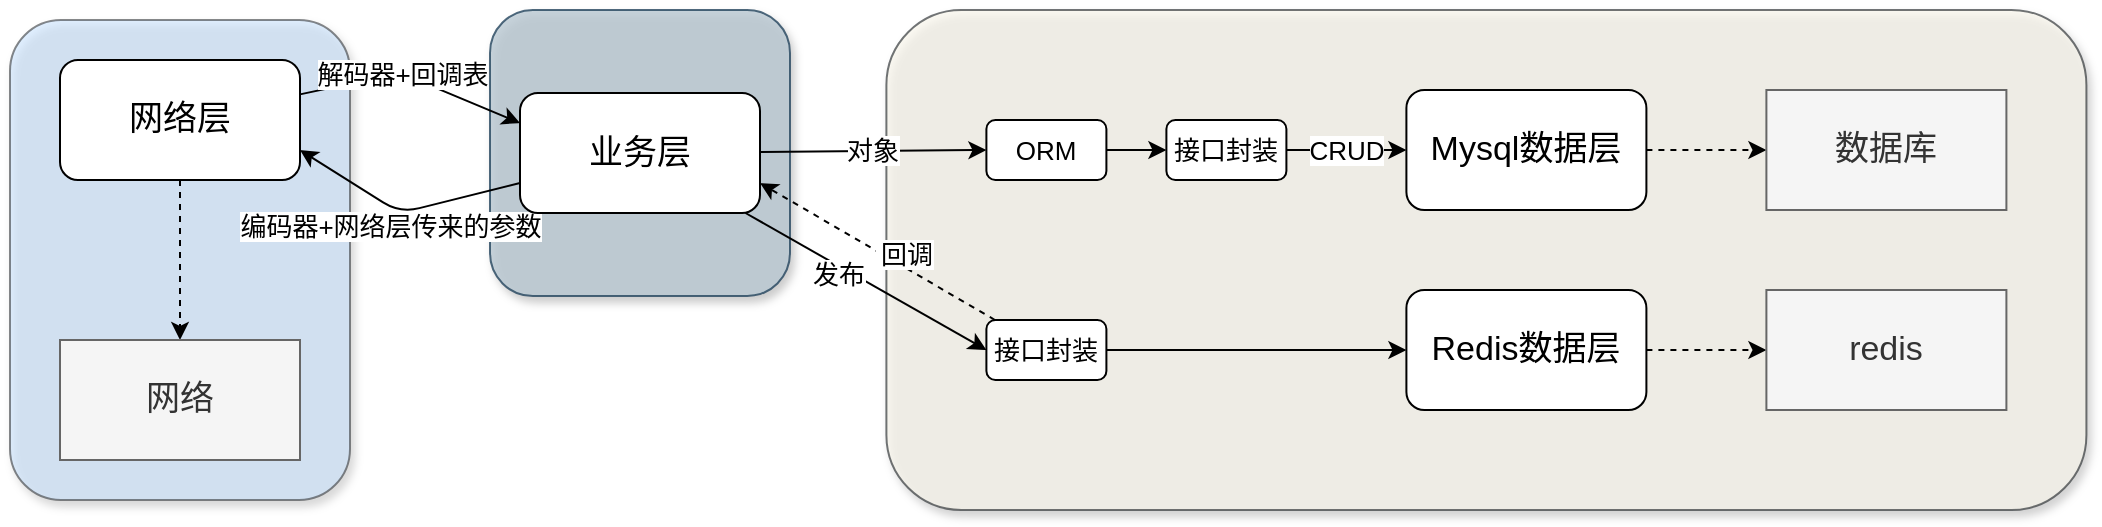 <mxfile>
    <diagram id="frZOwbjL739oKl73wMPu" name="第 1 页">
        <mxGraphModel dx="1040" dy="835" grid="1" gridSize="10" guides="1" tooltips="1" connect="1" arrows="1" fold="1" page="1" pageScale="1" pageWidth="1169" pageHeight="827" math="0" shadow="0">
            <root>
                <mxCell id="0"/>
                <mxCell id="1" parent="0"/>
                <mxCell id="58" value="" style="rounded=1;whiteSpace=wrap;html=1;shadow=1;fontSize=24;strokeColor=#36393d;fillColor=#cce5ff;opacity=60;" vertex="1" parent="1">
                    <mxGeometry x="100" y="245" width="170" height="240" as="geometry"/>
                </mxCell>
                <mxCell id="41" value="" style="rounded=1;whiteSpace=wrap;html=1;shadow=1;fontFamily=小米兰亭;fontSize=24;strokeColor=#23445d;fillColor=#bac8d3;opacity=80;" vertex="1" parent="1">
                    <mxGeometry x="340" y="240" width="150" height="143" as="geometry"/>
                </mxCell>
                <mxCell id="40" value="" style="rounded=1;whiteSpace=wrap;html=1;shadow=1;fontSize=24;opacity=70;strokeColor=#36393d;fillColor=#f9f7ed;" vertex="1" parent="1">
                    <mxGeometry x="538.2" y="240" width="600" height="250" as="geometry"/>
                </mxCell>
                <mxCell id="8" value="编码器+网络层传来的参数" style="edgeStyle=none;html=1;entryX=1;entryY=0.75;entryDx=0;entryDy=0;fontSize=13;" edge="1" parent="1" source="2" target="5">
                    <mxGeometry x="0.085" y="10" relative="1" as="geometry">
                        <Array as="points">
                            <mxPoint x="295" y="341.5"/>
                        </Array>
                        <mxPoint x="3" as="offset"/>
                    </mxGeometry>
                </mxCell>
                <mxCell id="9" value="对象" style="edgeStyle=none;html=1;entryX=0;entryY=0.5;entryDx=0;entryDy=0;fontSize=13;" edge="1" parent="1" source="2" target="20">
                    <mxGeometry relative="1" as="geometry">
                        <mxPoint x="525" y="311.5" as="targetPoint"/>
                    </mxGeometry>
                </mxCell>
                <mxCell id="12" style="edgeStyle=none;html=1;entryX=0;entryY=0.5;entryDx=0;entryDy=0;fontSize=13;" edge="1" parent="1" source="2" target="26">
                    <mxGeometry relative="1" as="geometry"/>
                </mxCell>
                <mxCell id="34" value="发布" style="edgeLabel;html=1;align=center;verticalAlign=middle;resizable=0;points=[];fontSize=13;" vertex="1" connectable="0" parent="12">
                    <mxGeometry x="0.218" y="-2" relative="1" as="geometry">
                        <mxPoint x="-26" y="-13" as="offset"/>
                    </mxGeometry>
                </mxCell>
                <mxCell id="2" value="业务层" style="rounded=1;whiteSpace=wrap;html=1;fontSize=17;" vertex="1" parent="1">
                    <mxGeometry x="355" y="281.5" width="120" height="60" as="geometry"/>
                </mxCell>
                <mxCell id="11" style="edgeStyle=none;html=1;dashed=1;fontSize=13;" edge="1" parent="1" source="3" target="10">
                    <mxGeometry relative="1" as="geometry"/>
                </mxCell>
                <mxCell id="3" value="Mysql数据层" style="rounded=1;whiteSpace=wrap;html=1;fontSize=17;" vertex="1" parent="1">
                    <mxGeometry x="798.2" y="280" width="120" height="60" as="geometry"/>
                </mxCell>
                <mxCell id="13" style="edgeStyle=none;html=1;dashed=1;fontSize=13;" edge="1" parent="1" source="4">
                    <mxGeometry relative="1" as="geometry">
                        <mxPoint x="978.2" y="410" as="targetPoint"/>
                    </mxGeometry>
                </mxCell>
                <mxCell id="4" value="Redis数据层" style="rounded=1;whiteSpace=wrap;html=1;fontSize=17;" vertex="1" parent="1">
                    <mxGeometry x="798.2" y="380" width="120" height="60" as="geometry"/>
                </mxCell>
                <mxCell id="6" value="解码器+回调表" style="edgeStyle=none;html=1;entryX=0;entryY=0.25;entryDx=0;entryDy=0;fontSize=13;" edge="1" parent="1" source="5" target="2">
                    <mxGeometry x="-0.1" relative="1" as="geometry">
                        <Array as="points">
                            <mxPoint x="295" y="271.5"/>
                        </Array>
                        <mxPoint as="offset"/>
                    </mxGeometry>
                </mxCell>
                <mxCell id="33" value="" style="edgeStyle=none;html=1;dashed=1;fontSize=13;" edge="1" parent="1" source="5" target="32">
                    <mxGeometry relative="1" as="geometry"/>
                </mxCell>
                <mxCell id="5" value="网络层" style="rounded=1;whiteSpace=wrap;html=1;fontSize=17;" vertex="1" parent="1">
                    <mxGeometry x="125" y="265" width="120" height="60" as="geometry"/>
                </mxCell>
                <mxCell id="10" value="数据库" style="rounded=1;whiteSpace=wrap;html=1;arcSize=0;fontSize=17;fillColor=#f5f5f5;strokeColor=#666666;fontColor=#333333;" vertex="1" parent="1">
                    <mxGeometry x="978.2" y="280" width="120" height="60" as="geometry"/>
                </mxCell>
                <mxCell id="14" value="redis" style="rounded=1;whiteSpace=wrap;html=1;arcSize=0;fontSize=17;fillColor=#f5f5f5;strokeColor=#666666;fontColor=#333333;" vertex="1" parent="1">
                    <mxGeometry x="978.2" y="380" width="120" height="60" as="geometry"/>
                </mxCell>
                <mxCell id="25" style="edgeStyle=none;html=1;entryX=0;entryY=0.5;entryDx=0;entryDy=0;fontSize=13;" edge="1" parent="1" source="20" target="21">
                    <mxGeometry relative="1" as="geometry"/>
                </mxCell>
                <mxCell id="20" value="ORM" style="rounded=1;whiteSpace=wrap;html=1;fontSize=13;" vertex="1" parent="1">
                    <mxGeometry x="588.2" y="295" width="60" height="30" as="geometry"/>
                </mxCell>
                <mxCell id="23" value="CRUD" style="edgeStyle=none;html=1;entryX=0;entryY=0.5;entryDx=0;entryDy=0;fontSize=13;" edge="1" parent="1" source="21" target="3">
                    <mxGeometry relative="1" as="geometry">
                        <Array as="points">
                            <mxPoint x="768.2" y="310"/>
                        </Array>
                    </mxGeometry>
                </mxCell>
                <mxCell id="21" value="接口封装" style="rounded=1;whiteSpace=wrap;html=1;fontSize=13;" vertex="1" parent="1">
                    <mxGeometry x="678.2" y="295" width="60" height="30" as="geometry"/>
                </mxCell>
                <mxCell id="27" style="edgeStyle=none;html=1;entryX=0;entryY=0.5;entryDx=0;entryDy=0;fontSize=13;" edge="1" parent="1" source="26" target="4">
                    <mxGeometry relative="1" as="geometry"/>
                </mxCell>
                <mxCell id="35" value="&amp;nbsp;" style="edgeStyle=none;html=1;entryX=1;entryY=0.75;entryDx=0;entryDy=0;dashed=1;fontSize=13;" edge="1" parent="1" source="26" target="2">
                    <mxGeometry relative="1" as="geometry"/>
                </mxCell>
                <mxCell id="37" value="回调" style="edgeLabel;html=1;align=center;verticalAlign=middle;resizable=0;points=[];fontSize=13;" vertex="1" connectable="0" parent="35">
                    <mxGeometry x="-0.308" y="1" relative="1" as="geometry">
                        <mxPoint x="-4" y="-10" as="offset"/>
                    </mxGeometry>
                </mxCell>
                <mxCell id="26" value="接口封装" style="rounded=1;whiteSpace=wrap;html=1;fontSize=13;" vertex="1" parent="1">
                    <mxGeometry x="588.2" y="395" width="60" height="30" as="geometry"/>
                </mxCell>
                <mxCell id="32" value="网络" style="rounded=1;whiteSpace=wrap;html=1;arcSize=0;fontSize=17;fillColor=#f5f5f5;strokeColor=#666666;fontColor=#333333;" vertex="1" parent="1">
                    <mxGeometry x="125" y="405" width="120" height="60" as="geometry"/>
                </mxCell>
            </root>
        </mxGraphModel>
    </diagram>
</mxfile>